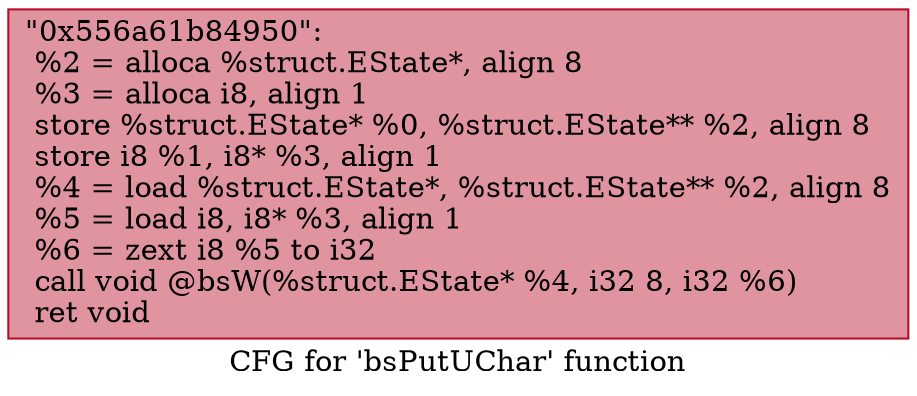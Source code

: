 digraph "CFG for 'bsPutUChar' function" {
	label="CFG for 'bsPutUChar' function";

	Node0x556a61b84950 [shape=record,color="#b70d28ff", style=filled, fillcolor="#b70d2870",label="{\"0x556a61b84950\":\l  %2 = alloca %struct.EState*, align 8\l  %3 = alloca i8, align 1\l  store %struct.EState* %0, %struct.EState** %2, align 8\l  store i8 %1, i8* %3, align 1\l  %4 = load %struct.EState*, %struct.EState** %2, align 8\l  %5 = load i8, i8* %3, align 1\l  %6 = zext i8 %5 to i32\l  call void @bsW(%struct.EState* %4, i32 8, i32 %6)\l  ret void\l}"];
}
